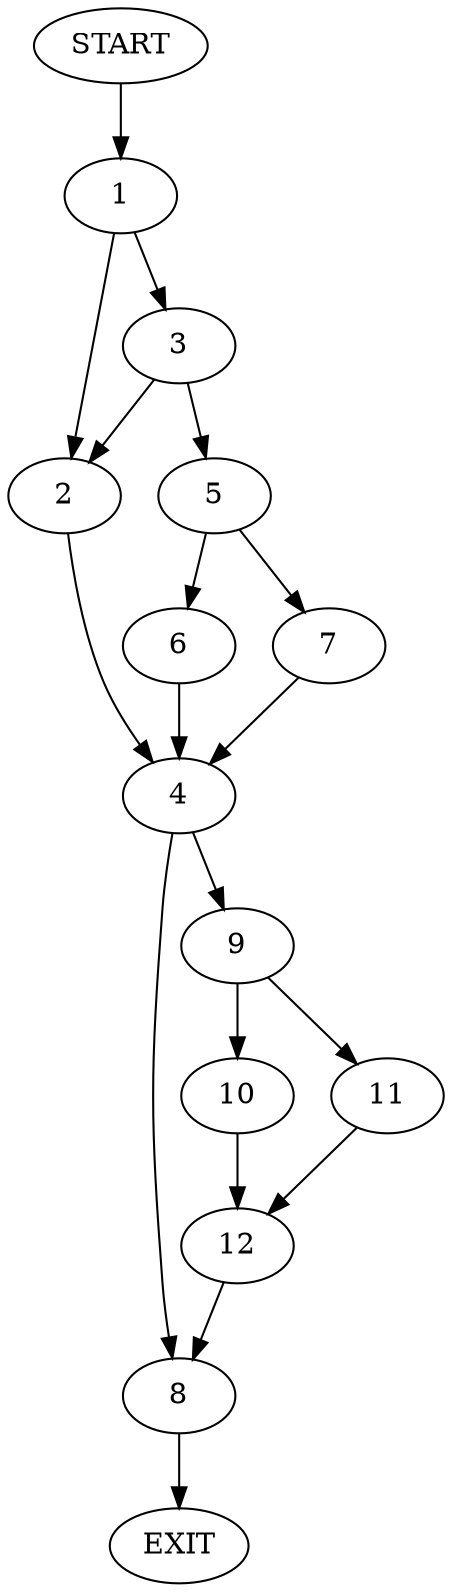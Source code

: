 digraph {
0 [label="START"]
13 [label="EXIT"]
0 -> 1
1 -> 2
1 -> 3
2 -> 4
3 -> 2
3 -> 5
5 -> 6
5 -> 7
4 -> 8
4 -> 9
7 -> 4
6 -> 4
9 -> 10
9 -> 11
8 -> 13
10 -> 12
11 -> 12
12 -> 8
}
